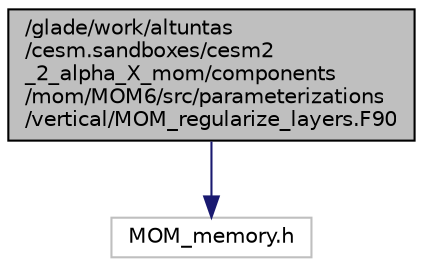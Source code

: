 digraph "/glade/work/altuntas/cesm.sandboxes/cesm2_2_alpha_X_mom/components/mom/MOM6/src/parameterizations/vertical/MOM_regularize_layers.F90"
{
 // INTERACTIVE_SVG=YES
 // LATEX_PDF_SIZE
  edge [fontname="Helvetica",fontsize="10",labelfontname="Helvetica",labelfontsize="10"];
  node [fontname="Helvetica",fontsize="10",shape=record];
  Node1 [label="/glade/work/altuntas\l/cesm.sandboxes/cesm2\l_2_alpha_X_mom/components\l/mom/MOM6/src/parameterizations\l/vertical/MOM_regularize_layers.F90",height=0.2,width=0.4,color="black", fillcolor="grey75", style="filled", fontcolor="black",tooltip=" "];
  Node1 -> Node2 [color="midnightblue",fontsize="10",style="solid",fontname="Helvetica"];
  Node2 [label="MOM_memory.h",height=0.2,width=0.4,color="grey75", fillcolor="white", style="filled",tooltip=" "];
}
